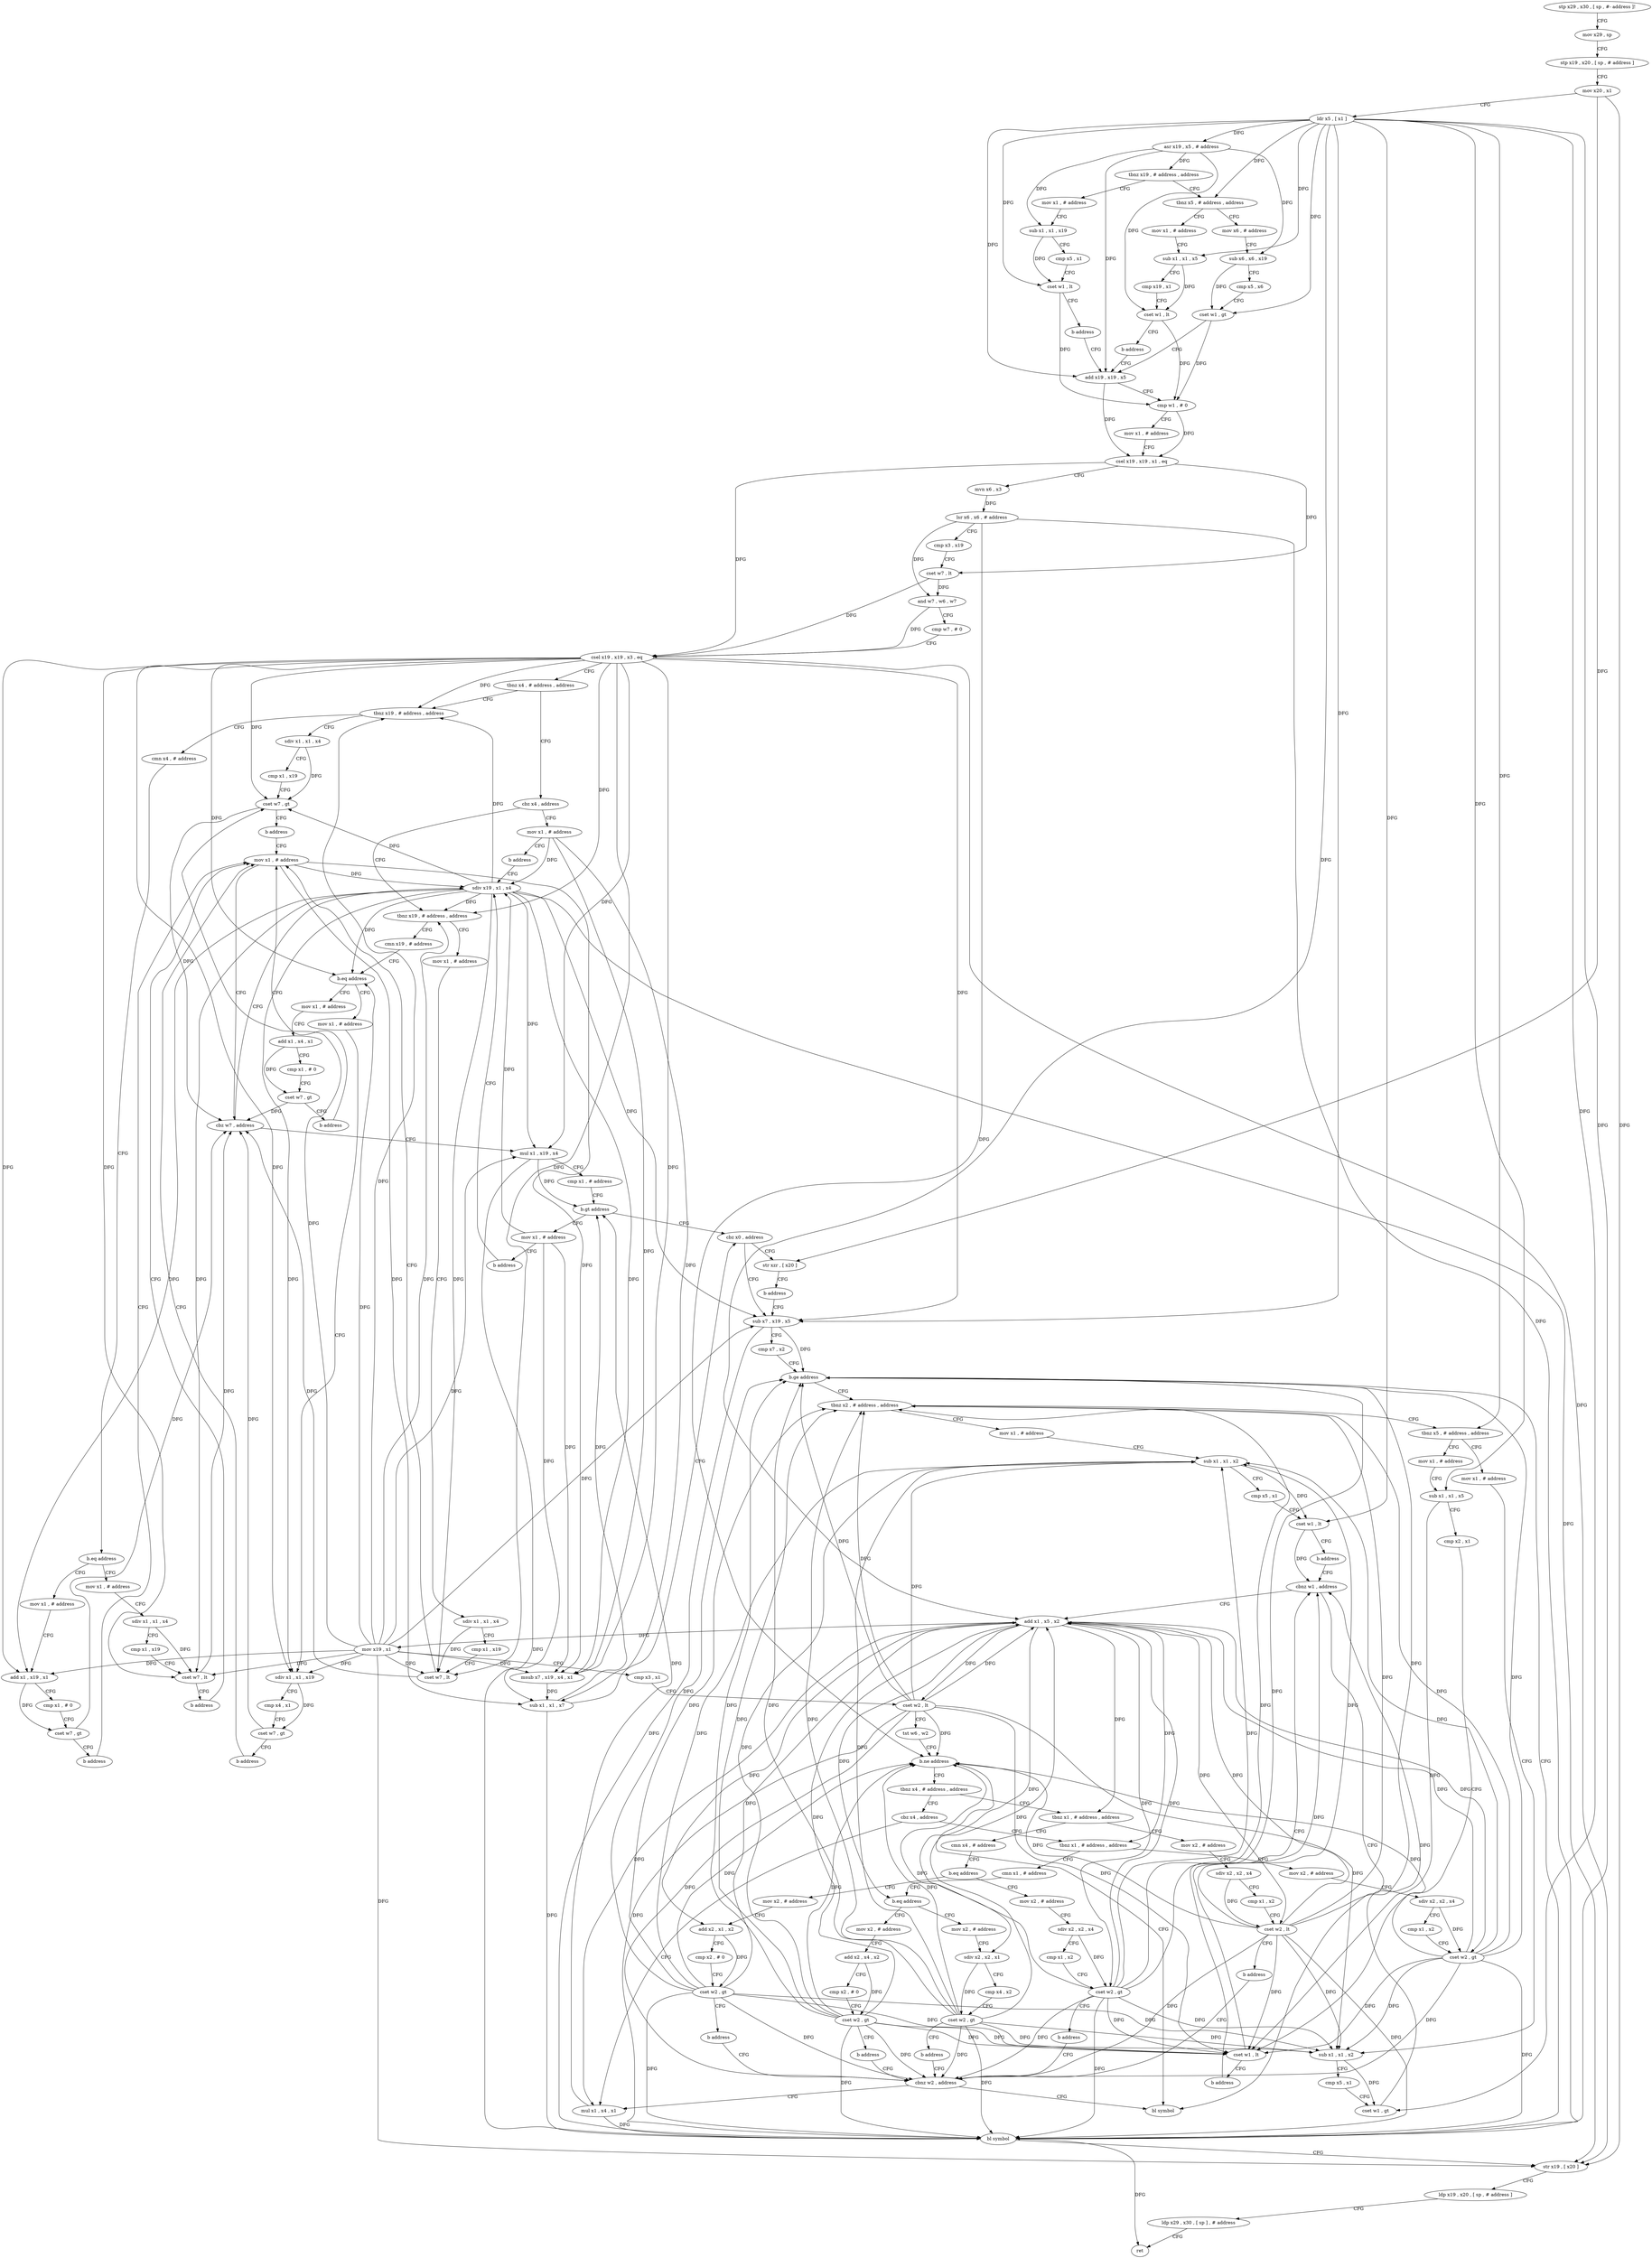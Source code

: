 digraph "func" {
"272800" [label = "stp x29 , x30 , [ sp , #- address ]!" ]
"272804" [label = "mov x29 , sp" ]
"272808" [label = "stp x19 , x20 , [ sp , # address ]" ]
"272812" [label = "mov x20 , x1" ]
"272816" [label = "ldr x5 , [ x1 ]" ]
"272820" [label = "asr x19 , x5 , # address" ]
"272824" [label = "tbnz x19 , # address , address" ]
"273064" [label = "mov x1 , # address" ]
"272828" [label = "tbnz x5 , # address , address" ]
"273068" [label = "sub x1 , x1 , x19" ]
"273072" [label = "cmp x5 , x1" ]
"273076" [label = "cset w1 , lt" ]
"273080" [label = "b address" ]
"272848" [label = "add x19 , x19 , x5" ]
"273084" [label = "mov x1 , # address" ]
"272832" [label = "mov x6 , # address" ]
"272852" [label = "cmp w1 , # 0" ]
"272856" [label = "mov x1 , # address" ]
"272860" [label = "csel x19 , x19 , x1 , eq" ]
"272864" [label = "mvn x6 , x3" ]
"272868" [label = "lsr x6 , x6 , # address" ]
"272872" [label = "cmp x3 , x19" ]
"272876" [label = "cset w7 , lt" ]
"272880" [label = "and w7 , w6 , w7" ]
"272884" [label = "cmp w7 , # 0" ]
"272888" [label = "csel x19 , x19 , x3 , eq" ]
"272892" [label = "tbnz x4 , # address , address" ]
"273104" [label = "tbnz x19 , # address , address" ]
"272896" [label = "cbz x4 , address" ]
"273088" [label = "sub x1 , x1 , x5" ]
"273092" [label = "cmp x19 , x1" ]
"273096" [label = "cset w1 , lt" ]
"273100" [label = "b address" ]
"272836" [label = "sub x6 , x6 , x19" ]
"272840" [label = "cmp x5 , x6" ]
"272844" [label = "cset w1 , gt" ]
"273136" [label = "sdiv x1 , x1 , x4" ]
"273108" [label = "cmn x4 , # address" ]
"273240" [label = "mov x1 , # address" ]
"272900" [label = "tbnz x19 , # address , address" ]
"273140" [label = "cmp x1 , x19" ]
"273144" [label = "cset w7 , gt" ]
"273148" [label = "b address" ]
"272920" [label = "mov x1 , # address" ]
"273112" [label = "b.eq address" ]
"273152" [label = "mov x1 , # address" ]
"273116" [label = "mov x1 , # address" ]
"273244" [label = "b address" ]
"272928" [label = "sdiv x19 , x1 , x4" ]
"273172" [label = "cmn x19 , # address" ]
"272904" [label = "mov x1 , # address" ]
"272924" [label = "cbz w7 , address" ]
"273220" [label = "mul x1 , x19 , x4" ]
"273156" [label = "add x1 , x19 , x1" ]
"273160" [label = "cmp x1 , # 0" ]
"273164" [label = "cset w7 , gt" ]
"273168" [label = "b address" ]
"273120" [label = "sdiv x1 , x1 , x4" ]
"273124" [label = "cmp x1 , x19" ]
"273128" [label = "cset w7 , lt" ]
"273132" [label = "b address" ]
"272932" [label = "msub x7 , x19 , x4 , x1" ]
"272936" [label = "sub x1 , x1 , x7" ]
"272940" [label = "cbz x0 , address" ]
"273176" [label = "b.eq address" ]
"273200" [label = "mov x1 , # address" ]
"273180" [label = "mov x1 , # address" ]
"272908" [label = "sdiv x1 , x1 , x4" ]
"272912" [label = "cmp x1 , x19" ]
"272916" [label = "cset w7 , lt" ]
"273224" [label = "cmp x1 , # address" ]
"273228" [label = "b.gt address" ]
"273232" [label = "mov x1 , # address" ]
"273248" [label = "str xzr , [ x20 ]" ]
"273252" [label = "b address" ]
"272944" [label = "sub x7 , x19 , x5" ]
"272948" [label = "cmp x7 , x2" ]
"272952" [label = "b.ge address" ]
"273044" [label = "bl symbol" ]
"272956" [label = "tbnz x2 , # address , address" ]
"273204" [label = "add x1 , x4 , x1" ]
"273208" [label = "cmp x1 , # 0" ]
"273212" [label = "cset w7 , gt" ]
"273216" [label = "b address" ]
"273184" [label = "sdiv x1 , x1 , x19" ]
"273188" [label = "cmp x4 , x1" ]
"273192" [label = "cset w7 , gt" ]
"273196" [label = "b address" ]
"273236" [label = "b address" ]
"273048" [label = "str x19 , [ x20 ]" ]
"273052" [label = "ldp x19 , x20 , [ sp , # address ]" ]
"273056" [label = "ldp x29 , x30 , [ sp ] , # address" ]
"273060" [label = "ret" ]
"273256" [label = "mov x1 , # address" ]
"272960" [label = "tbnz x5 , # address , address" ]
"273260" [label = "sub x1 , x1 , x2" ]
"273264" [label = "cmp x5 , x1" ]
"273268" [label = "cset w1 , lt" ]
"273272" [label = "b address" ]
"272980" [label = "cbnz w1 , address" ]
"273276" [label = "mov x1 , # address" ]
"272964" [label = "mov x1 , # address" ]
"273416" [label = "bl symbol" ]
"272984" [label = "add x1 , x5 , x2" ]
"273280" [label = "sub x1 , x1 , x5" ]
"273284" [label = "cmp x2 , x1" ]
"273288" [label = "cset w1 , lt" ]
"273292" [label = "b address" ]
"272968" [label = "sub x1 , x1 , x2" ]
"272972" [label = "cmp x5 , x1" ]
"272976" [label = "cset w1 , gt" ]
"272988" [label = "mov x19 , x1" ]
"272992" [label = "cmp x3 , x1" ]
"272996" [label = "cset w2 , lt" ]
"273000" [label = "tst w6 , w2" ]
"273004" [label = "b.ne address" ]
"273008" [label = "tbnz x4 , # address , address" ]
"273296" [label = "tbnz x1 , # address , address" ]
"273012" [label = "cbz x4 , address" ]
"273328" [label = "mov x2 , # address" ]
"273300" [label = "cmn x4 , # address" ]
"273040" [label = "mul x1 , x4 , x1" ]
"273016" [label = "tbnz x1 , # address , address" ]
"273332" [label = "sdiv x2 , x2 , x4" ]
"273336" [label = "cmp x1 , x2" ]
"273340" [label = "cset w2 , lt" ]
"273344" [label = "b address" ]
"273036" [label = "cbnz w2 , address" ]
"273304" [label = "b.eq address" ]
"273348" [label = "mov x2 , # address" ]
"273308" [label = "mov x2 , # address" ]
"273368" [label = "cmn x1 , # address" ]
"273020" [label = "mov x2 , # address" ]
"273352" [label = "add x2 , x1 , x2" ]
"273356" [label = "cmp x2 , # 0" ]
"273360" [label = "cset w2 , gt" ]
"273364" [label = "b address" ]
"273312" [label = "sdiv x2 , x2 , x4" ]
"273316" [label = "cmp x1 , x2" ]
"273320" [label = "cset w2 , gt" ]
"273324" [label = "b address" ]
"273372" [label = "b.eq address" ]
"273396" [label = "mov x2 , # address" ]
"273376" [label = "mov x2 , # address" ]
"273024" [label = "sdiv x2 , x2 , x4" ]
"273028" [label = "cmp x1 , x2" ]
"273032" [label = "cset w2 , gt" ]
"273400" [label = "add x2 , x4 , x2" ]
"273404" [label = "cmp x2 , # 0" ]
"273408" [label = "cset w2 , gt" ]
"273412" [label = "b address" ]
"273380" [label = "sdiv x2 , x2 , x1" ]
"273384" [label = "cmp x4 , x2" ]
"273388" [label = "cset w2 , gt" ]
"273392" [label = "b address" ]
"272800" -> "272804" [ label = "CFG" ]
"272804" -> "272808" [ label = "CFG" ]
"272808" -> "272812" [ label = "CFG" ]
"272812" -> "272816" [ label = "CFG" ]
"272812" -> "273248" [ label = "DFG" ]
"272812" -> "273048" [ label = "DFG" ]
"272816" -> "272820" [ label = "DFG" ]
"272816" -> "273076" [ label = "DFG" ]
"272816" -> "272828" [ label = "DFG" ]
"272816" -> "273088" [ label = "DFG" ]
"272816" -> "272844" [ label = "DFG" ]
"272816" -> "272848" [ label = "DFG" ]
"272816" -> "272944" [ label = "DFG" ]
"272816" -> "273044" [ label = "DFG" ]
"272816" -> "273268" [ label = "DFG" ]
"272816" -> "272960" [ label = "DFG" ]
"272816" -> "273280" [ label = "DFG" ]
"272816" -> "272976" [ label = "DFG" ]
"272816" -> "272984" [ label = "DFG" ]
"272820" -> "272824" [ label = "DFG" ]
"272820" -> "273068" [ label = "DFG" ]
"272820" -> "273096" [ label = "DFG" ]
"272820" -> "272836" [ label = "DFG" ]
"272820" -> "272848" [ label = "DFG" ]
"272824" -> "273064" [ label = "CFG" ]
"272824" -> "272828" [ label = "CFG" ]
"273064" -> "273068" [ label = "CFG" ]
"272828" -> "273084" [ label = "CFG" ]
"272828" -> "272832" [ label = "CFG" ]
"273068" -> "273072" [ label = "CFG" ]
"273068" -> "273076" [ label = "DFG" ]
"273072" -> "273076" [ label = "CFG" ]
"273076" -> "273080" [ label = "CFG" ]
"273076" -> "272852" [ label = "DFG" ]
"273080" -> "272848" [ label = "CFG" ]
"272848" -> "272852" [ label = "CFG" ]
"272848" -> "272860" [ label = "DFG" ]
"273084" -> "273088" [ label = "CFG" ]
"272832" -> "272836" [ label = "CFG" ]
"272852" -> "272856" [ label = "CFG" ]
"272852" -> "272860" [ label = "DFG" ]
"272856" -> "272860" [ label = "CFG" ]
"272860" -> "272864" [ label = "CFG" ]
"272860" -> "272876" [ label = "DFG" ]
"272860" -> "272888" [ label = "DFG" ]
"272864" -> "272868" [ label = "DFG" ]
"272868" -> "272872" [ label = "CFG" ]
"272868" -> "272880" [ label = "DFG" ]
"272868" -> "273044" [ label = "DFG" ]
"272868" -> "273004" [ label = "DFG" ]
"272872" -> "272876" [ label = "CFG" ]
"272876" -> "272880" [ label = "DFG" ]
"272876" -> "272888" [ label = "DFG" ]
"272880" -> "272884" [ label = "CFG" ]
"272880" -> "272888" [ label = "DFG" ]
"272884" -> "272888" [ label = "CFG" ]
"272888" -> "272892" [ label = "CFG" ]
"272888" -> "273104" [ label = "DFG" ]
"272888" -> "273144" [ label = "DFG" ]
"272888" -> "272900" [ label = "DFG" ]
"272888" -> "273156" [ label = "DFG" ]
"272888" -> "273128" [ label = "DFG" ]
"272888" -> "272932" [ label = "DFG" ]
"272888" -> "273176" [ label = "DFG" ]
"272888" -> "272916" [ label = "DFG" ]
"272888" -> "273184" [ label = "DFG" ]
"272888" -> "272944" [ label = "DFG" ]
"272888" -> "273220" [ label = "DFG" ]
"272888" -> "273048" [ label = "DFG" ]
"272892" -> "273104" [ label = "CFG" ]
"272892" -> "272896" [ label = "CFG" ]
"273104" -> "273136" [ label = "CFG" ]
"273104" -> "273108" [ label = "CFG" ]
"272896" -> "273240" [ label = "CFG" ]
"272896" -> "272900" [ label = "CFG" ]
"273088" -> "273092" [ label = "CFG" ]
"273088" -> "273096" [ label = "DFG" ]
"273092" -> "273096" [ label = "CFG" ]
"273096" -> "273100" [ label = "CFG" ]
"273096" -> "272852" [ label = "DFG" ]
"273100" -> "272848" [ label = "CFG" ]
"272836" -> "272840" [ label = "CFG" ]
"272836" -> "272844" [ label = "DFG" ]
"272840" -> "272844" [ label = "CFG" ]
"272844" -> "272848" [ label = "CFG" ]
"272844" -> "272852" [ label = "DFG" ]
"273136" -> "273140" [ label = "CFG" ]
"273136" -> "273144" [ label = "DFG" ]
"273108" -> "273112" [ label = "CFG" ]
"273240" -> "273244" [ label = "CFG" ]
"273240" -> "272928" [ label = "DFG" ]
"273240" -> "272932" [ label = "DFG" ]
"273240" -> "272936" [ label = "DFG" ]
"272900" -> "273172" [ label = "CFG" ]
"272900" -> "272904" [ label = "CFG" ]
"273140" -> "273144" [ label = "CFG" ]
"273144" -> "273148" [ label = "CFG" ]
"273144" -> "272924" [ label = "DFG" ]
"273148" -> "272920" [ label = "CFG" ]
"272920" -> "272924" [ label = "CFG" ]
"272920" -> "272928" [ label = "DFG" ]
"272920" -> "272932" [ label = "DFG" ]
"272920" -> "272936" [ label = "DFG" ]
"273112" -> "273152" [ label = "CFG" ]
"273112" -> "273116" [ label = "CFG" ]
"273152" -> "273156" [ label = "CFG" ]
"273116" -> "273120" [ label = "CFG" ]
"273244" -> "272928" [ label = "CFG" ]
"272928" -> "272932" [ label = "DFG" ]
"272928" -> "273104" [ label = "DFG" ]
"272928" -> "273144" [ label = "DFG" ]
"272928" -> "272900" [ label = "DFG" ]
"272928" -> "273156" [ label = "DFG" ]
"272928" -> "273128" [ label = "DFG" ]
"272928" -> "273176" [ label = "DFG" ]
"272928" -> "272916" [ label = "DFG" ]
"272928" -> "273184" [ label = "DFG" ]
"272928" -> "272944" [ label = "DFG" ]
"272928" -> "273220" [ label = "DFG" ]
"272928" -> "273048" [ label = "DFG" ]
"273172" -> "273176" [ label = "CFG" ]
"272904" -> "272908" [ label = "CFG" ]
"272924" -> "273220" [ label = "CFG" ]
"272924" -> "272928" [ label = "CFG" ]
"273220" -> "273224" [ label = "CFG" ]
"273220" -> "273228" [ label = "DFG" ]
"273220" -> "273044" [ label = "DFG" ]
"273156" -> "273160" [ label = "CFG" ]
"273156" -> "273164" [ label = "DFG" ]
"273160" -> "273164" [ label = "CFG" ]
"273164" -> "273168" [ label = "CFG" ]
"273164" -> "272924" [ label = "DFG" ]
"273168" -> "272920" [ label = "CFG" ]
"273120" -> "273124" [ label = "CFG" ]
"273120" -> "273128" [ label = "DFG" ]
"273124" -> "273128" [ label = "CFG" ]
"273128" -> "273132" [ label = "CFG" ]
"273128" -> "272924" [ label = "DFG" ]
"273132" -> "272920" [ label = "CFG" ]
"272932" -> "272936" [ label = "DFG" ]
"272936" -> "272940" [ label = "CFG" ]
"272936" -> "273228" [ label = "DFG" ]
"272936" -> "273044" [ label = "DFG" ]
"272940" -> "273248" [ label = "CFG" ]
"272940" -> "272944" [ label = "CFG" ]
"273176" -> "273200" [ label = "CFG" ]
"273176" -> "273180" [ label = "CFG" ]
"273200" -> "273204" [ label = "CFG" ]
"273180" -> "273184" [ label = "CFG" ]
"272908" -> "272912" [ label = "CFG" ]
"272908" -> "272916" [ label = "DFG" ]
"272912" -> "272916" [ label = "CFG" ]
"272916" -> "272920" [ label = "CFG" ]
"272916" -> "272924" [ label = "DFG" ]
"273224" -> "273228" [ label = "CFG" ]
"273228" -> "272940" [ label = "CFG" ]
"273228" -> "273232" [ label = "CFG" ]
"273232" -> "273236" [ label = "CFG" ]
"273232" -> "272928" [ label = "DFG" ]
"273232" -> "272932" [ label = "DFG" ]
"273232" -> "272936" [ label = "DFG" ]
"273248" -> "273252" [ label = "CFG" ]
"273252" -> "272944" [ label = "CFG" ]
"272944" -> "272948" [ label = "CFG" ]
"272944" -> "272952" [ label = "DFG" ]
"272944" -> "273044" [ label = "DFG" ]
"272948" -> "272952" [ label = "CFG" ]
"272952" -> "273044" [ label = "CFG" ]
"272952" -> "272956" [ label = "CFG" ]
"273044" -> "273048" [ label = "CFG" ]
"273044" -> "273060" [ label = "DFG" ]
"272956" -> "273256" [ label = "CFG" ]
"272956" -> "272960" [ label = "CFG" ]
"273204" -> "273208" [ label = "CFG" ]
"273204" -> "273212" [ label = "DFG" ]
"273208" -> "273212" [ label = "CFG" ]
"273212" -> "273216" [ label = "CFG" ]
"273212" -> "272924" [ label = "DFG" ]
"273216" -> "272920" [ label = "CFG" ]
"273184" -> "273188" [ label = "CFG" ]
"273184" -> "273192" [ label = "DFG" ]
"273188" -> "273192" [ label = "CFG" ]
"273192" -> "273196" [ label = "CFG" ]
"273192" -> "272924" [ label = "DFG" ]
"273196" -> "272920" [ label = "CFG" ]
"273236" -> "272928" [ label = "CFG" ]
"273048" -> "273052" [ label = "CFG" ]
"273052" -> "273056" [ label = "CFG" ]
"273056" -> "273060" [ label = "CFG" ]
"273256" -> "273260" [ label = "CFG" ]
"272960" -> "273276" [ label = "CFG" ]
"272960" -> "272964" [ label = "CFG" ]
"273260" -> "273264" [ label = "CFG" ]
"273260" -> "273268" [ label = "DFG" ]
"273264" -> "273268" [ label = "CFG" ]
"273268" -> "273272" [ label = "CFG" ]
"273268" -> "272980" [ label = "DFG" ]
"273272" -> "272980" [ label = "CFG" ]
"272980" -> "273416" [ label = "CFG" ]
"272980" -> "272984" [ label = "CFG" ]
"273276" -> "273280" [ label = "CFG" ]
"272964" -> "272968" [ label = "CFG" ]
"272984" -> "272988" [ label = "DFG" ]
"272984" -> "272996" [ label = "DFG" ]
"272984" -> "273296" [ label = "DFG" ]
"272984" -> "273340" [ label = "DFG" ]
"272984" -> "273040" [ label = "DFG" ]
"272984" -> "273016" [ label = "DFG" ]
"272984" -> "273352" [ label = "DFG" ]
"272984" -> "273320" [ label = "DFG" ]
"272984" -> "273372" [ label = "DFG" ]
"272984" -> "273032" [ label = "DFG" ]
"272984" -> "273380" [ label = "DFG" ]
"273280" -> "273284" [ label = "CFG" ]
"273280" -> "273288" [ label = "DFG" ]
"273284" -> "273288" [ label = "CFG" ]
"273288" -> "273292" [ label = "CFG" ]
"273288" -> "272980" [ label = "DFG" ]
"273292" -> "272980" [ label = "CFG" ]
"272968" -> "272972" [ label = "CFG" ]
"272968" -> "272976" [ label = "DFG" ]
"272972" -> "272976" [ label = "CFG" ]
"272976" -> "272980" [ label = "DFG" ]
"272988" -> "272992" [ label = "CFG" ]
"272988" -> "273104" [ label = "DFG" ]
"272988" -> "273144" [ label = "DFG" ]
"272988" -> "272900" [ label = "DFG" ]
"272988" -> "273156" [ label = "DFG" ]
"272988" -> "273128" [ label = "DFG" ]
"272988" -> "273176" [ label = "DFG" ]
"272988" -> "272916" [ label = "DFG" ]
"272988" -> "273184" [ label = "DFG" ]
"272988" -> "273048" [ label = "DFG" ]
"272988" -> "272932" [ label = "DFG" ]
"272988" -> "272944" [ label = "DFG" ]
"272988" -> "273220" [ label = "DFG" ]
"272992" -> "272996" [ label = "CFG" ]
"272996" -> "273000" [ label = "CFG" ]
"272996" -> "272952" [ label = "DFG" ]
"272996" -> "272956" [ label = "DFG" ]
"272996" -> "273260" [ label = "DFG" ]
"272996" -> "272968" [ label = "DFG" ]
"272996" -> "272984" [ label = "DFG" ]
"272996" -> "273044" [ label = "DFG" ]
"272996" -> "273288" [ label = "DFG" ]
"272996" -> "273004" [ label = "DFG" ]
"272996" -> "273036" [ label = "DFG" ]
"273000" -> "273004" [ label = "CFG" ]
"273004" -> "273416" [ label = "CFG" ]
"273004" -> "273008" [ label = "CFG" ]
"273008" -> "273296" [ label = "CFG" ]
"273008" -> "273012" [ label = "CFG" ]
"273296" -> "273328" [ label = "CFG" ]
"273296" -> "273300" [ label = "CFG" ]
"273012" -> "273040" [ label = "CFG" ]
"273012" -> "273016" [ label = "CFG" ]
"273328" -> "273332" [ label = "CFG" ]
"273300" -> "273304" [ label = "CFG" ]
"273040" -> "273044" [ label = "DFG" ]
"273040" -> "273228" [ label = "DFG" ]
"273016" -> "273368" [ label = "CFG" ]
"273016" -> "273020" [ label = "CFG" ]
"273332" -> "273336" [ label = "CFG" ]
"273332" -> "273340" [ label = "DFG" ]
"273336" -> "273340" [ label = "CFG" ]
"273340" -> "273344" [ label = "CFG" ]
"273340" -> "272952" [ label = "DFG" ]
"273340" -> "272956" [ label = "DFG" ]
"273340" -> "273260" [ label = "DFG" ]
"273340" -> "272968" [ label = "DFG" ]
"273340" -> "272984" [ label = "DFG" ]
"273340" -> "273004" [ label = "DFG" ]
"273340" -> "273044" [ label = "DFG" ]
"273340" -> "273288" [ label = "DFG" ]
"273340" -> "273036" [ label = "DFG" ]
"273344" -> "273036" [ label = "CFG" ]
"273036" -> "273416" [ label = "CFG" ]
"273036" -> "273040" [ label = "CFG" ]
"273304" -> "273348" [ label = "CFG" ]
"273304" -> "273308" [ label = "CFG" ]
"273348" -> "273352" [ label = "CFG" ]
"273308" -> "273312" [ label = "CFG" ]
"273368" -> "273372" [ label = "CFG" ]
"273020" -> "273024" [ label = "CFG" ]
"273352" -> "273356" [ label = "CFG" ]
"273352" -> "273360" [ label = "DFG" ]
"273356" -> "273360" [ label = "CFG" ]
"273360" -> "273364" [ label = "CFG" ]
"273360" -> "272952" [ label = "DFG" ]
"273360" -> "272956" [ label = "DFG" ]
"273360" -> "273260" [ label = "DFG" ]
"273360" -> "272968" [ label = "DFG" ]
"273360" -> "272984" [ label = "DFG" ]
"273360" -> "273004" [ label = "DFG" ]
"273360" -> "273044" [ label = "DFG" ]
"273360" -> "273288" [ label = "DFG" ]
"273360" -> "273036" [ label = "DFG" ]
"273364" -> "273036" [ label = "CFG" ]
"273312" -> "273316" [ label = "CFG" ]
"273312" -> "273320" [ label = "DFG" ]
"273316" -> "273320" [ label = "CFG" ]
"273320" -> "273324" [ label = "CFG" ]
"273320" -> "272952" [ label = "DFG" ]
"273320" -> "272956" [ label = "DFG" ]
"273320" -> "273260" [ label = "DFG" ]
"273320" -> "272968" [ label = "DFG" ]
"273320" -> "272984" [ label = "DFG" ]
"273320" -> "273004" [ label = "DFG" ]
"273320" -> "273044" [ label = "DFG" ]
"273320" -> "273288" [ label = "DFG" ]
"273320" -> "273036" [ label = "DFG" ]
"273324" -> "273036" [ label = "CFG" ]
"273372" -> "273396" [ label = "CFG" ]
"273372" -> "273376" [ label = "CFG" ]
"273396" -> "273400" [ label = "CFG" ]
"273376" -> "273380" [ label = "CFG" ]
"273024" -> "273028" [ label = "CFG" ]
"273024" -> "273032" [ label = "DFG" ]
"273028" -> "273032" [ label = "CFG" ]
"273032" -> "273036" [ label = "DFG" ]
"273032" -> "272952" [ label = "DFG" ]
"273032" -> "272956" [ label = "DFG" ]
"273032" -> "273260" [ label = "DFG" ]
"273032" -> "272968" [ label = "DFG" ]
"273032" -> "272984" [ label = "DFG" ]
"273032" -> "273004" [ label = "DFG" ]
"273032" -> "273044" [ label = "DFG" ]
"273032" -> "273288" [ label = "DFG" ]
"273400" -> "273404" [ label = "CFG" ]
"273400" -> "273408" [ label = "DFG" ]
"273404" -> "273408" [ label = "CFG" ]
"273408" -> "273412" [ label = "CFG" ]
"273408" -> "272952" [ label = "DFG" ]
"273408" -> "272956" [ label = "DFG" ]
"273408" -> "273260" [ label = "DFG" ]
"273408" -> "272968" [ label = "DFG" ]
"273408" -> "272984" [ label = "DFG" ]
"273408" -> "273004" [ label = "DFG" ]
"273408" -> "273036" [ label = "DFG" ]
"273408" -> "273044" [ label = "DFG" ]
"273408" -> "273288" [ label = "DFG" ]
"273412" -> "273036" [ label = "CFG" ]
"273380" -> "273384" [ label = "CFG" ]
"273380" -> "273388" [ label = "DFG" ]
"273384" -> "273388" [ label = "CFG" ]
"273388" -> "273392" [ label = "CFG" ]
"273388" -> "272952" [ label = "DFG" ]
"273388" -> "272956" [ label = "DFG" ]
"273388" -> "273260" [ label = "DFG" ]
"273388" -> "272968" [ label = "DFG" ]
"273388" -> "272984" [ label = "DFG" ]
"273388" -> "273004" [ label = "DFG" ]
"273388" -> "273036" [ label = "DFG" ]
"273388" -> "273044" [ label = "DFG" ]
"273388" -> "273288" [ label = "DFG" ]
"273392" -> "273036" [ label = "CFG" ]
}
